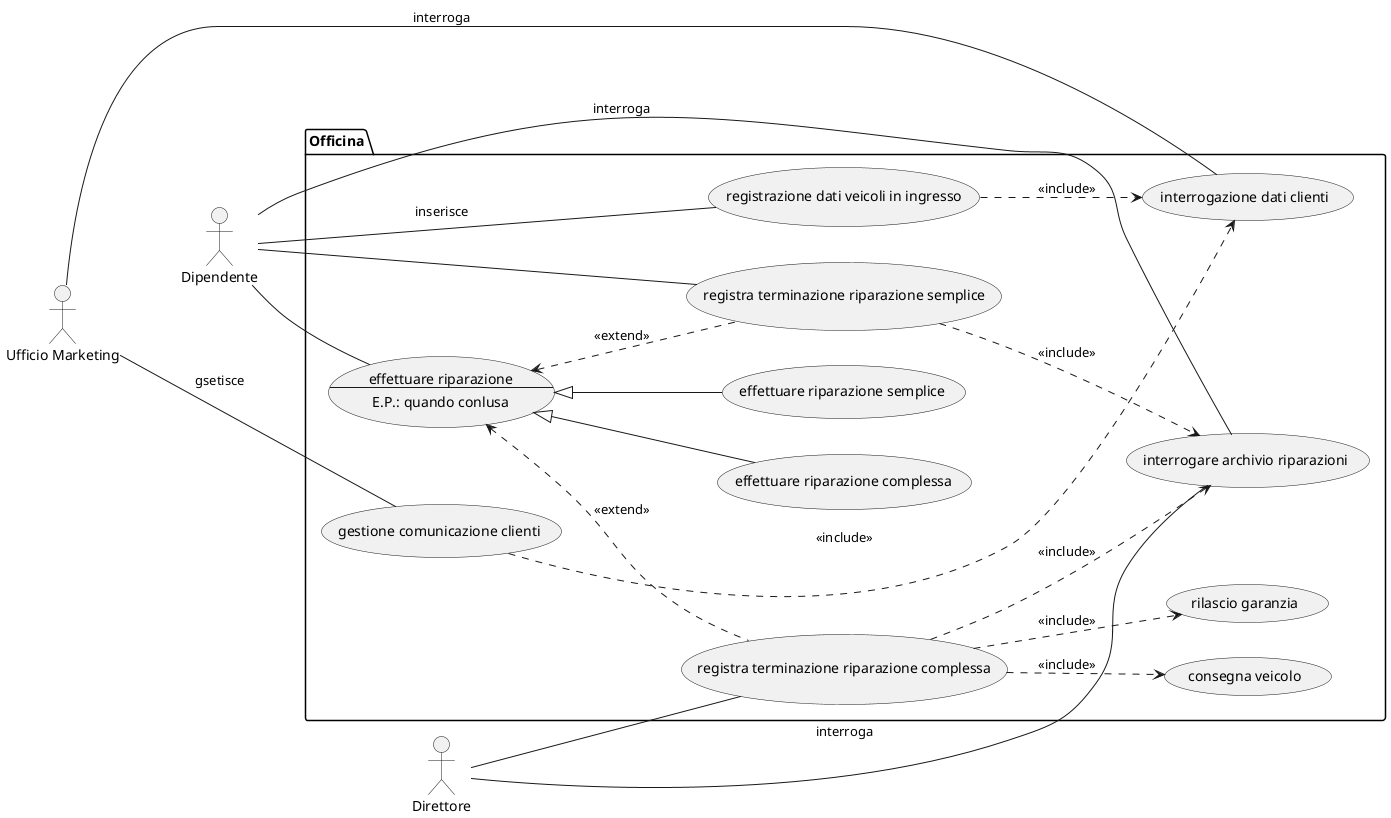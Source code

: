 @startuml
left to right direction

:Ufficio Marketing: as UM
:Dipendente: as Dip
:Direttore: as Dir

package Officina{
' UC UffMarketing
(gestione comunicazione clienti) as ComClienti
(interrogazione dati clienti) as datiClienti

'UC Dipendente
(registrazione dati veicoli in ingresso) as datiIngressoVeicolo
(interrogare archivio riparazioni)

usecase ripPadre as "effettuare riparazione
--
E.P.: quando conlusa"

(effettuare riparazione semplice) as ripSempl
(effettuare riparazione complessa) as ripCompl
(registra terminazione riparazione semplice) as termSempl
(registra terminazione riparazione complessa) as termCompl
(consegna veicolo)

'UC Direttore
(rilascio garanzia)

}

' Relazioni UffMarketing
UM --- ComClienti : gsetisce
UM --- datiClienti : interroga
ComClienti ...> datiClienti : <<include>>

'Relazioni Dipendente
Dip -- datiIngressoVeicolo : inserisce
Dip -- (interrogare archivio riparazioni) : interroga
Dip -- termSempl
Dip -- ripPadre
ripSempl -up-|> ripPadre
ripCompl -up-|> ripPadre

' relazioni Direttore
Dir -- termCompl
Dir -- (interrogare archivio riparazioni) : interroga
termCompl ..> (rilascio garanzia) : <<include>>
termCompl ..> (consegna veicolo) : <<include>>

datiIngressoVeicolo ..> datiClienti :<<include>>

termSempl ..> (interrogare archivio riparazioni) : <<include>>
termCompl ..> (interrogare archivio riparazioni) : <<include>>

ripPadre <.. termSempl : <<extend>>
ripPadre <.. termCompl : <<extend>>

@enduml